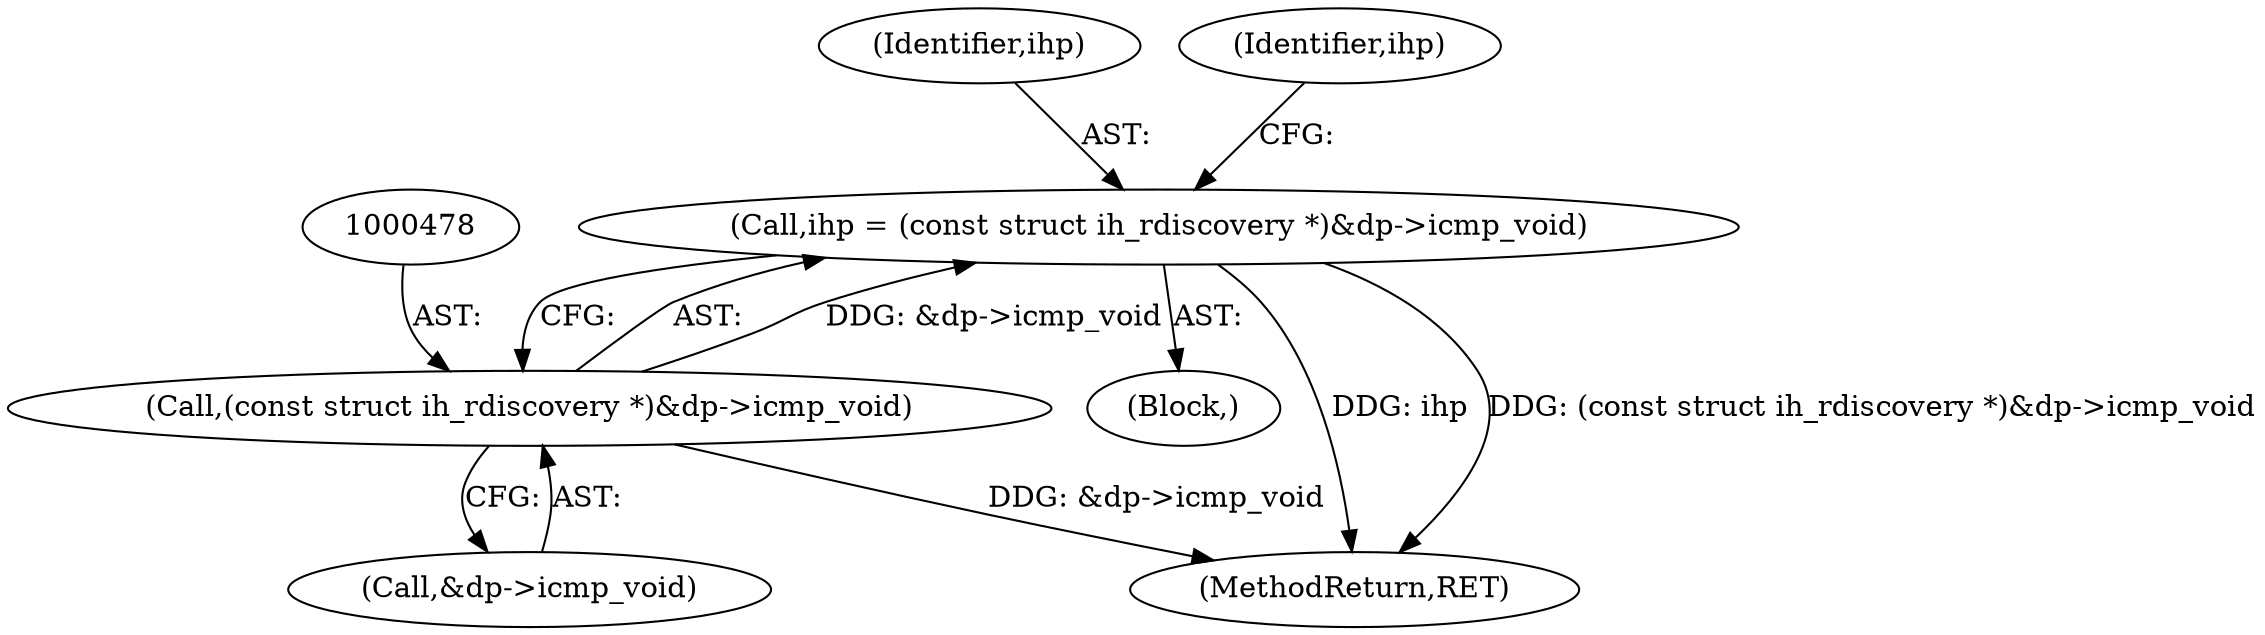 digraph "0_tcpdump_1a1bce0526a77b62e41531b00f8bb5e21fd4f3a3@pointer" {
"1000475" [label="(Call,ihp = (const struct ih_rdiscovery *)&dp->icmp_void)"];
"1000477" [label="(Call,(const struct ih_rdiscovery *)&dp->icmp_void)"];
"1000475" [label="(Call,ihp = (const struct ih_rdiscovery *)&dp->icmp_void)"];
"1000476" [label="(Identifier,ihp)"];
"1000479" [label="(Call,&dp->icmp_void)"];
"1000456" [label="(Block,)"];
"1001279" [label="(MethodReturn,RET)"];
"1000485" [label="(Identifier,ihp)"];
"1000477" [label="(Call,(const struct ih_rdiscovery *)&dp->icmp_void)"];
"1000475" -> "1000456"  [label="AST: "];
"1000475" -> "1000477"  [label="CFG: "];
"1000476" -> "1000475"  [label="AST: "];
"1000477" -> "1000475"  [label="AST: "];
"1000485" -> "1000475"  [label="CFG: "];
"1000475" -> "1001279"  [label="DDG: ihp"];
"1000475" -> "1001279"  [label="DDG: (const struct ih_rdiscovery *)&dp->icmp_void"];
"1000477" -> "1000475"  [label="DDG: &dp->icmp_void"];
"1000477" -> "1000479"  [label="CFG: "];
"1000478" -> "1000477"  [label="AST: "];
"1000479" -> "1000477"  [label="AST: "];
"1000477" -> "1001279"  [label="DDG: &dp->icmp_void"];
}
